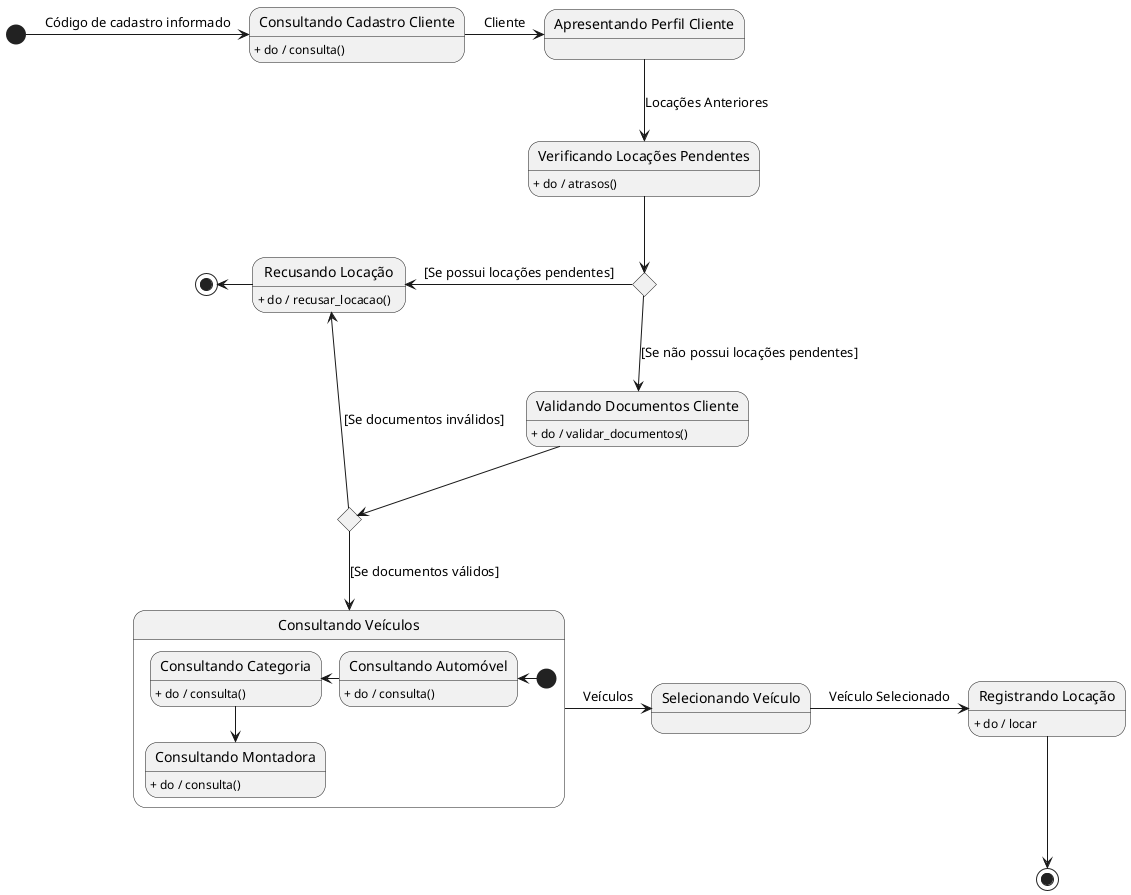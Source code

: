 @startuml

state "Consultando Cadastro Cliente" as consulta_cad
consulta_cad : + do / consulta()

state "Apresentando Perfil Cliente" as apresenta_perfil

state "Verificando Locações Pendentes" as locacoes_pendentes
locacoes_pendentes : + do / atrasos()

state pendentes_choice <<choice>>

state "Recusando Locação" as recusa_locacao
recusa_locacao : + do / recusar_locacao()

state "Validando Documentos Cliente" as valida_docs
valida_docs : + do / validar_documentos()

state doc_choice <<choice>>

state "Selecionando Veículo" as select_veiculo

[*] -r-> consulta_cad : Código de cadastro informado
consulta_cad -r-> apresenta_perfil : Cliente
apresenta_perfil --> locacoes_pendentes : Locações Anteriores
locacoes_pendentes --> pendentes_choice
pendentes_choice -l-> recusa_locacao : [Se possui locações pendentes]
recusa_locacao -l-> [*]
recusa_locacao -[hidden]-> valida_docs

pendentes_choice -d-> valida_docs : [Se não possui locações pendentes]
valida_docs --> doc_choice
doc_choice --> recusa_locacao : [Se documentos inválidos]

state "Consultando Veículos" as query_veiculo {
  state "Consultando Automóvel" as consulta_auto
  consulta_auto : + do / consulta()

  state "Consultando Categoria" as consulta_modelo
  consulta_modelo : + do / consulta()

  state "Consultando Montadora" as consulta_montadora
  consulta_montadora : + do / consulta()

  [*] -l-> consulta_auto
  consulta_auto -l-> consulta_modelo
  consulta_modelo --> consulta_montadora
}

doc_choice --> query_veiculo : [Se documentos válidos]
query_veiculo -r-> select_veiculo : Veículos

state "Registrando Locação" as reg_loc
reg_loc : + do / locar

state end2 <<end>>

select_veiculo -r-> reg_loc : Veículo Selecionado
reg_loc --> end2

@enduml
